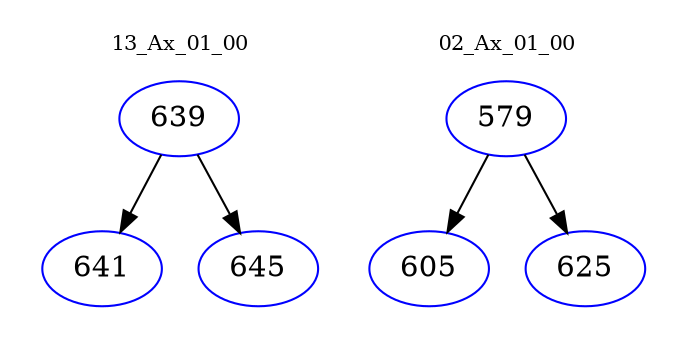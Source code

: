 digraph{
subgraph cluster_0 {
color = white
label = "13_Ax_01_00";
fontsize=10;
T0_639 [label="639", color="blue"]
T0_639 -> T0_641 [color="black"]
T0_641 [label="641", color="blue"]
T0_639 -> T0_645 [color="black"]
T0_645 [label="645", color="blue"]
}
subgraph cluster_1 {
color = white
label = "02_Ax_01_00";
fontsize=10;
T1_579 [label="579", color="blue"]
T1_579 -> T1_605 [color="black"]
T1_605 [label="605", color="blue"]
T1_579 -> T1_625 [color="black"]
T1_625 [label="625", color="blue"]
}
}
